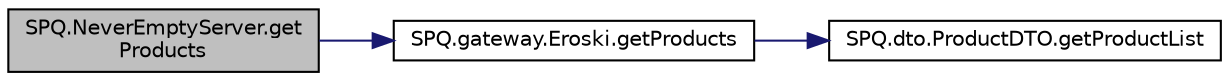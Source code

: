 digraph "SPQ.NeverEmptyServer.getProducts"
{
  edge [fontname="Helvetica",fontsize="10",labelfontname="Helvetica",labelfontsize="10"];
  node [fontname="Helvetica",fontsize="10",shape=record];
  rankdir="LR";
  Node2 [label="SPQ.NeverEmptyServer.get\lProducts",height=0.2,width=0.4,color="black", fillcolor="grey75", style="filled", fontcolor="black"];
  Node2 -> Node3 [color="midnightblue",fontsize="10",style="solid",fontname="Helvetica"];
  Node3 [label="SPQ.gateway.Eroski.getProducts",height=0.2,width=0.4,color="black", fillcolor="white", style="filled",URL="$class_s_p_q_1_1gateway_1_1_eroski.html#acfd174565206c16fb55489786957b8de"];
  Node3 -> Node4 [color="midnightblue",fontsize="10",style="solid",fontname="Helvetica"];
  Node4 [label="SPQ.dto.ProductDTO.getProductList",height=0.2,width=0.4,color="black", fillcolor="white", style="filled",URL="$class_s_p_q_1_1dto_1_1_product_d_t_o.html#a4b7df5983f4342285d495a335fb9019f"];
}
